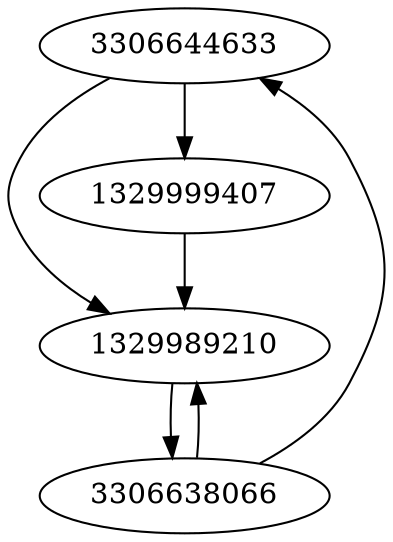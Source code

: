 strict digraph  {
3306644633;
3306638066;
1329989210;
1329999407;
3306644633 -> 1329999407;
3306644633 -> 1329989210;
3306638066 -> 3306644633;
3306638066 -> 1329989210;
1329989210 -> 3306638066;
1329999407 -> 1329989210;
}
